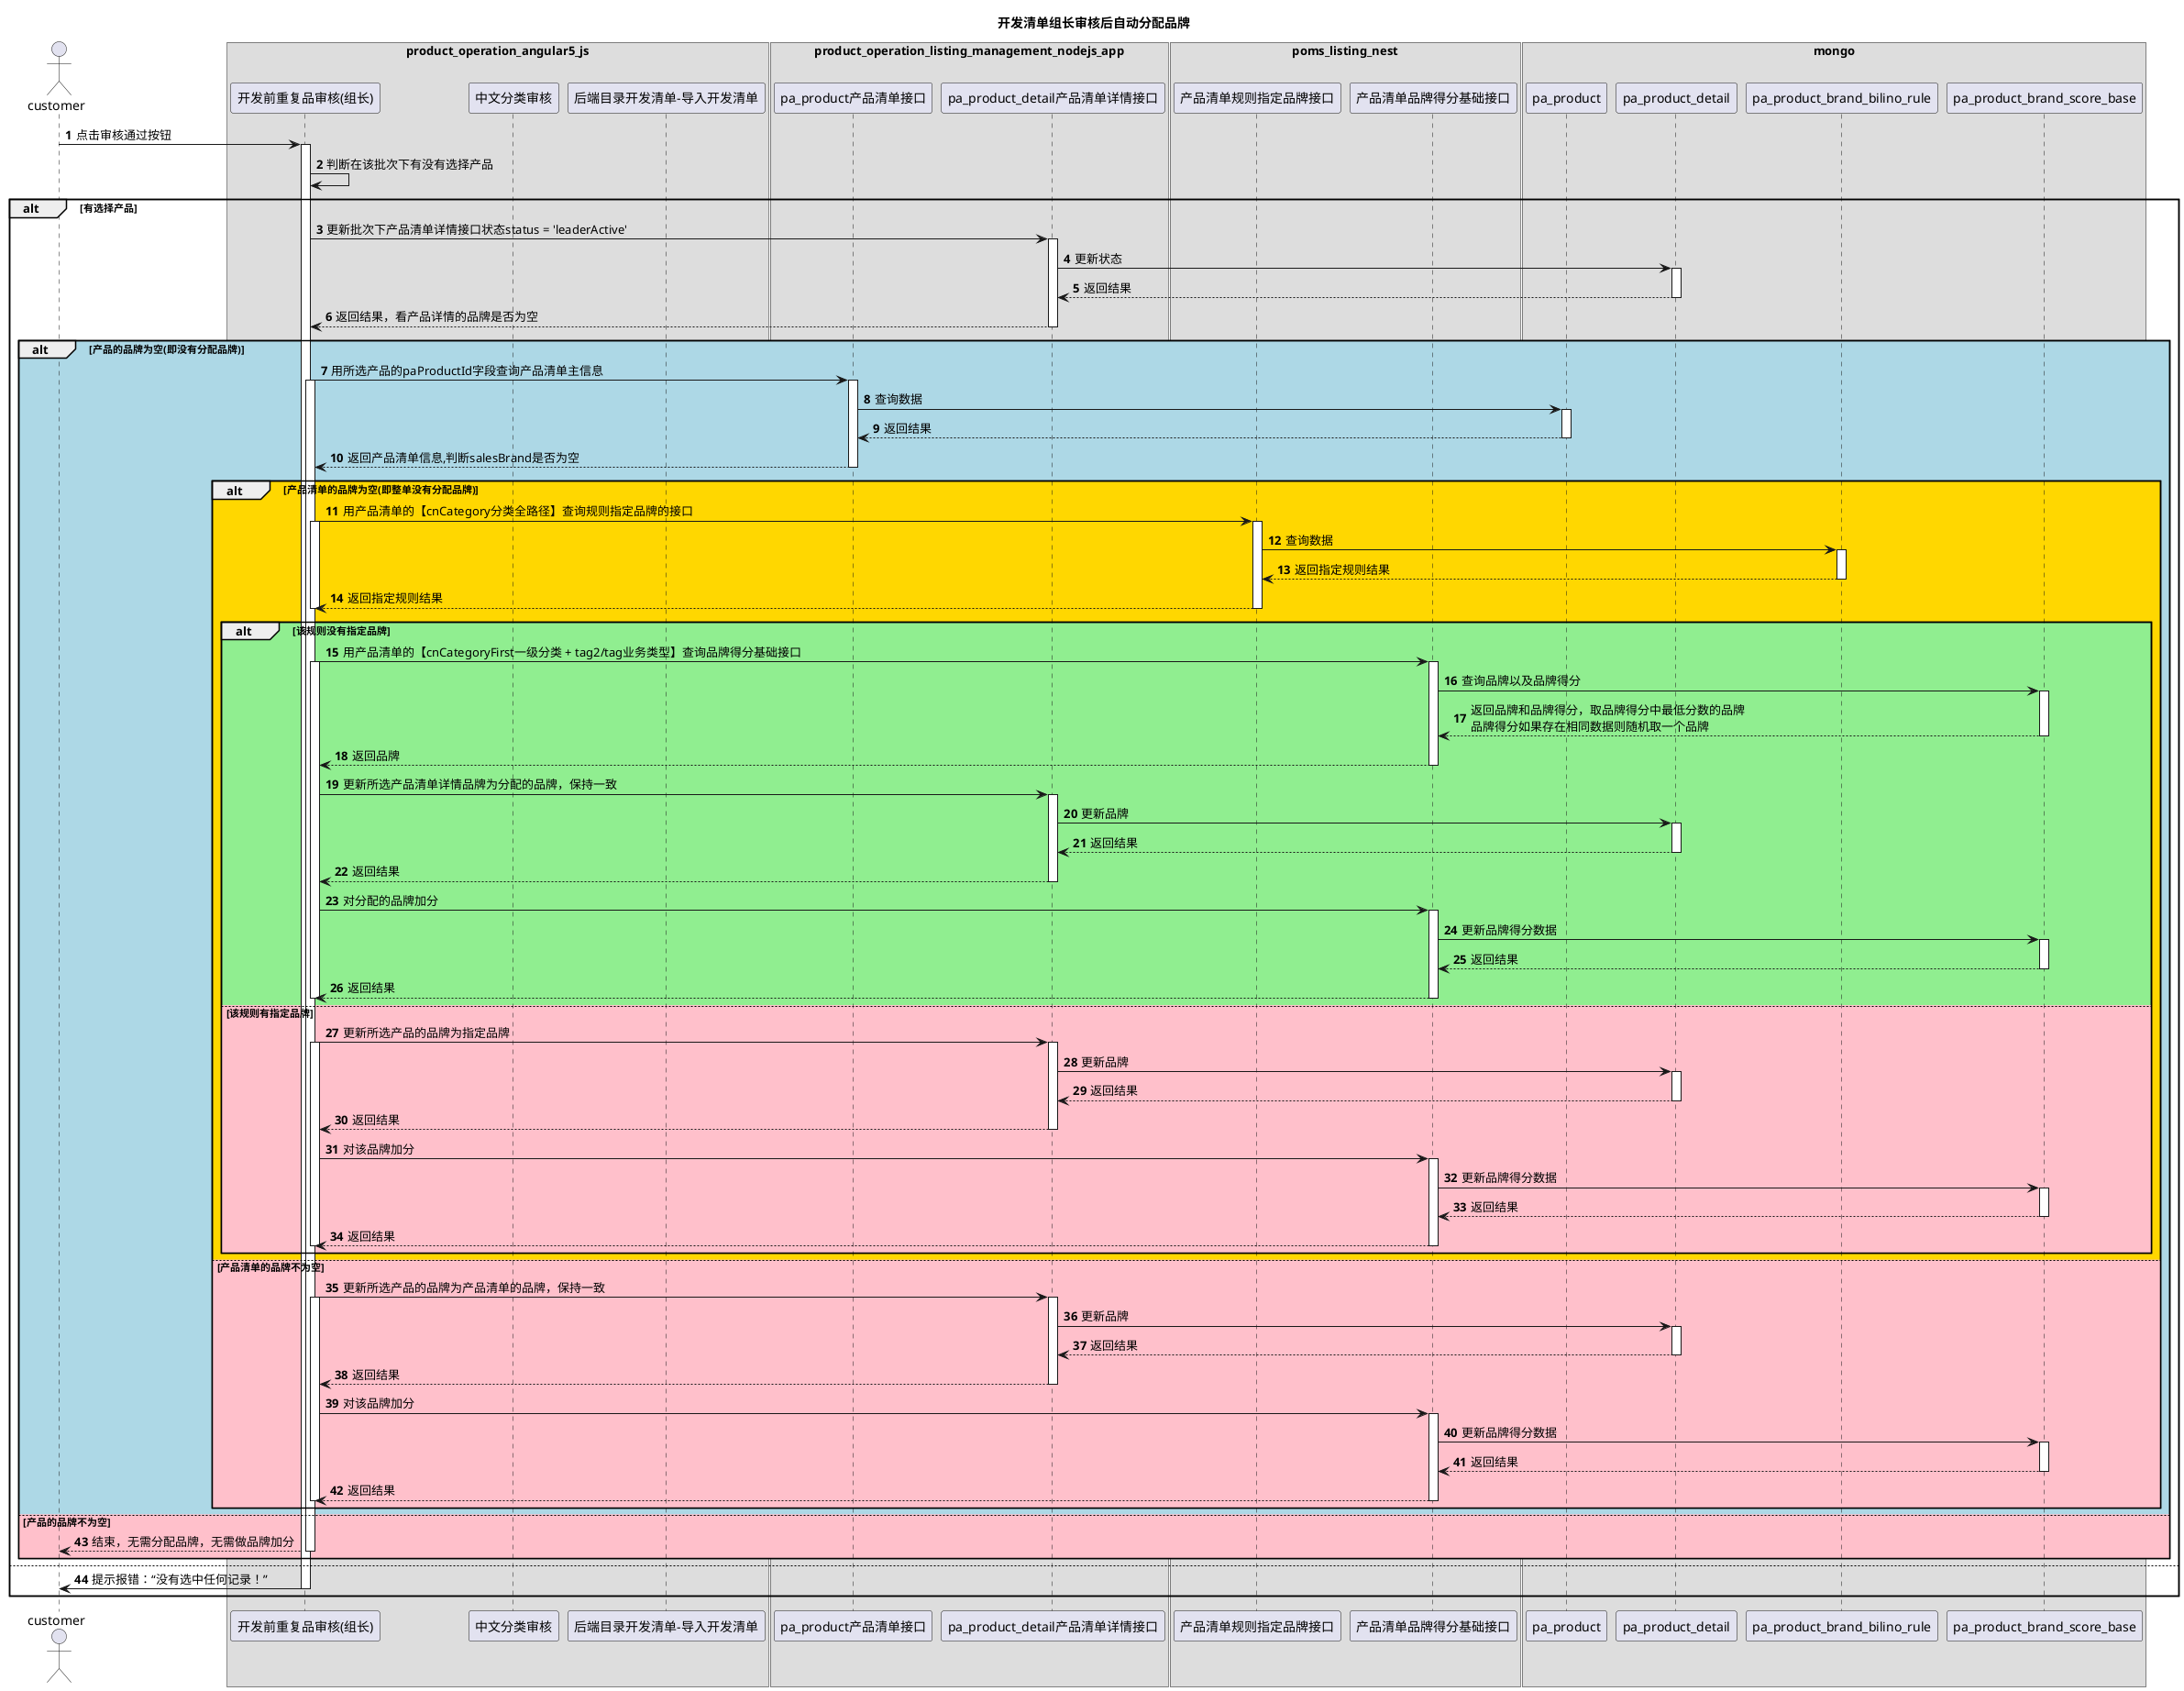 @startuml
title 开发清单组长审核后自动分配品牌
autonumber

actor "customer" as customer


box "product_operation_angular5_js"
participant "开发前重复品审核(组长)" as p1
participant "中文分类审核" as p2
participant "后端目录开发清单-导入开发清单" as p3
end box


box "product_operation_listing_management_nodejs_app"
participant "pa_product产品清单接口" as n2
participant "pa_product_detail产品清单详情接口" as n3
end box

box "poms_listing_nest"
participant "产品清单规则指定品牌接口" as n4
participant "产品清单品牌得分基础接口" as n5
end box

box "mongo"
participant "pa_product" as db1
participant "pa_product_detail" as db2
participant "pa_product_brand_bilino_rule" as db3
participant "pa_product_brand_score_base" as db4
end box

customer -> p1 : 点击审核通过按钮
activate p1
p1 -> p1 : 判断在该批次下有没有选择产品
alt 有选择产品

p1 -> n3 : 更新批次下产品清单详情接口状态status = 'leaderActive'
activate n3
n3 -> db2 : 更新状态
activate db2
db2 --> n3 : 返回结果
deactivate db2
n3 --> p1 : 返回结果，看产品详情的品牌是否为空
deactivate n3

alt #lightBlue 产品的品牌为空(即没有分配品牌)

p1 -> n2 : 用所选产品的paProductId字段查询产品清单主信息
activate p1
activate n2
n2 -> db1 : 查询数据
activate db1
db1 --> n2 : 返回结果
deactivate db1
n2 --> p1 : 返回产品清单信息,判断salesBrand是否为空
deactivate n2


alt #Gold 产品清单的品牌为空(即整单没有分配品牌)
p1 -> n4 : 用产品清单的【cnCategory分类全路径】查询规则指定品牌的接口
activate p1
activate n4
n4 -> db3 : 查询数据
activate db3
db3 --> n4 : 返回指定规则结果
deactivate db3
n4 --> p1 : 返回指定规则结果
deactivate n4
deactivate p1

alt #lightGreen 该规则没有指定品牌
p1 -> n5 : 用产品清单的【cnCategoryFirst一级分类 + tag2/tag业务类型】查询品牌得分基础接口
activate p1
activate n5
n5 -> db4 : 查询品牌以及品牌得分
activate db4
db4 --> n5 : 返回品牌和品牌得分，取品牌得分中最低分数的品牌\n品牌得分如果存在相同数据则随机取一个品牌
deactivate db4
n5 --> p1 : 返回品牌
deactivate n5


p1 -> n3 : 更新所选产品清单详情品牌为分配的品牌，保持一致
activate n3
n3 -> db2 : 更新品牌
activate db2
db2 --> n3 : 返回结果
deactivate db2
n3 --> p1 : 返回结果
deactivate n3
p1 -> n5 : 对分配的品牌加分
activate n5
n5 -> db4 : 更新品牌得分数据
activate db4
db4 --> n5 : 返回结果
deactivate db4
n5 --> p1 : 返回结果
deactivate n5
deactivate p1

else #pink 该规则有指定品牌

p1 -> n3 : 更新所选产品的品牌为指定品牌
activate p1
activate n3
n3 -> db2 : 更新品牌
activate db2
db2 --> n3 : 返回结果
deactivate db2
n3 --> p1 : 返回结果
deactivate n3
p1 -> n5 : 对该品牌加分
activate n5
n5 -> db4 : 更新品牌得分数据
activate db4
db4 --> n5 : 返回结果
deactivate db4
n5 --> p1 : 返回结果
deactivate n5
deactivate p1


end

else #pink 产品清单的品牌不为空
p1 -> n3 : 更新所选产品的品牌为产品清单的品牌，保持一致
activate p1
activate n3
n3 -> db2 : 更新品牌
activate db2
db2 --> n3 : 返回结果
deactivate db2
n3 --> p1 : 返回结果
deactivate n3
p1 -> n5 : 对该品牌加分
activate n5
n5 -> db4 : 更新品牌得分数据
activate db4
db4 --> n5 : 返回结果
deactivate db4
n5 --> p1 : 返回结果
deactivate n5
deactivate p1

end
else #pink 产品的品牌不为空

p1 --> customer : 结束，无需分配品牌，无需做品牌加分
deactivate p1

end

else
p1 -> customer : 提示报错：“没有选中任何记录！”
deactivate p1
end

deactivate p1

@enduml